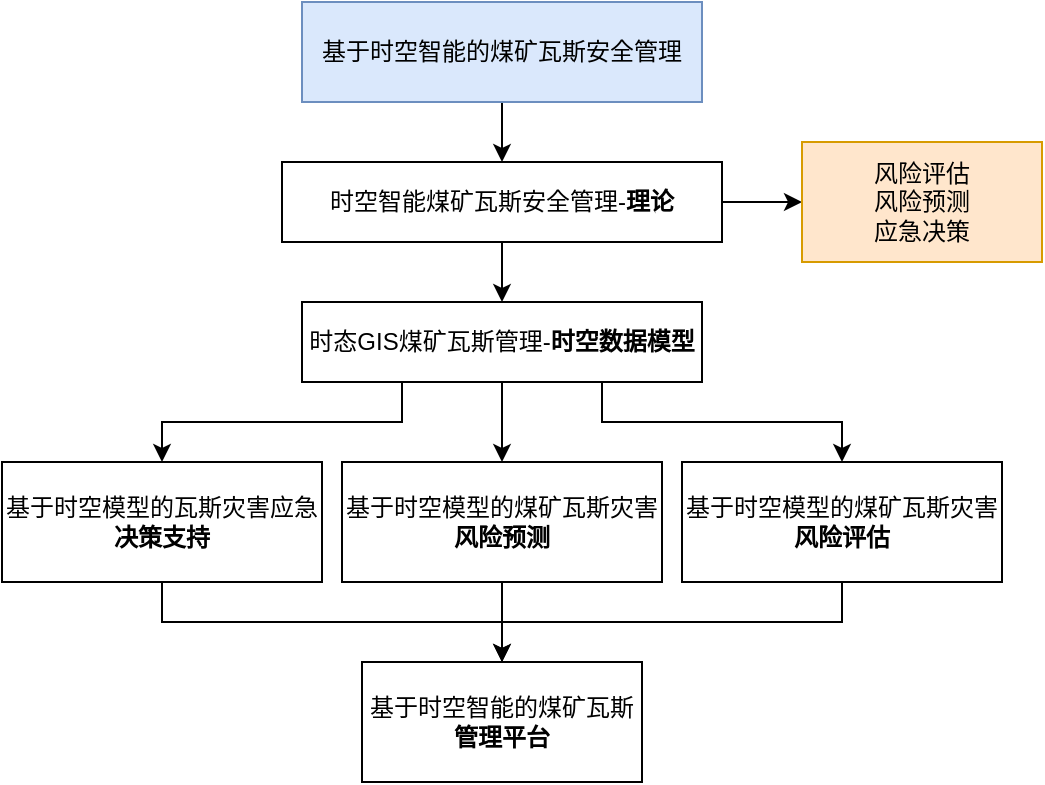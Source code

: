 <mxfile version="16.6.4" type="github">
  <diagram id="PYlMHFy3A0H7N5cJ7msh" name="Page-1">
    <mxGraphModel dx="868" dy="462" grid="1" gridSize="10" guides="1" tooltips="1" connect="1" arrows="1" fold="1" page="1" pageScale="1" pageWidth="827" pageHeight="1169" math="0" shadow="0">
      <root>
        <mxCell id="0" />
        <mxCell id="1" parent="0" />
        <mxCell id="i-8EgYSI2Mq5ClRvYBfd-3" value="" style="edgeStyle=orthogonalEdgeStyle;rounded=0;orthogonalLoop=1;jettySize=auto;html=1;" edge="1" parent="1" source="i-8EgYSI2Mq5ClRvYBfd-1" target="i-8EgYSI2Mq5ClRvYBfd-2">
          <mxGeometry relative="1" as="geometry" />
        </mxCell>
        <mxCell id="i-8EgYSI2Mq5ClRvYBfd-1" value="基于时空智能的煤矿瓦斯安全管理" style="rounded=0;whiteSpace=wrap;html=1;fillColor=#dae8fc;strokeColor=#6c8ebf;" vertex="1" parent="1">
          <mxGeometry x="290" y="130" width="200" height="50" as="geometry" />
        </mxCell>
        <mxCell id="i-8EgYSI2Mq5ClRvYBfd-17" value="" style="edgeStyle=orthogonalEdgeStyle;rounded=0;orthogonalLoop=1;jettySize=auto;html=1;" edge="1" parent="1" source="i-8EgYSI2Mq5ClRvYBfd-2" target="i-8EgYSI2Mq5ClRvYBfd-16">
          <mxGeometry relative="1" as="geometry" />
        </mxCell>
        <mxCell id="i-8EgYSI2Mq5ClRvYBfd-20" style="edgeStyle=orthogonalEdgeStyle;rounded=0;orthogonalLoop=1;jettySize=auto;html=1;exitX=0.5;exitY=1;exitDx=0;exitDy=0;entryX=0.5;entryY=0;entryDx=0;entryDy=0;" edge="1" parent="1" source="i-8EgYSI2Mq5ClRvYBfd-2" target="i-8EgYSI2Mq5ClRvYBfd-5">
          <mxGeometry relative="1" as="geometry" />
        </mxCell>
        <mxCell id="i-8EgYSI2Mq5ClRvYBfd-2" value="时空智能煤矿瓦斯安全管理-&lt;b&gt;理论&lt;/b&gt;" style="whiteSpace=wrap;html=1;rounded=0;" vertex="1" parent="1">
          <mxGeometry x="280" y="210" width="220" height="40" as="geometry" />
        </mxCell>
        <mxCell id="i-8EgYSI2Mq5ClRvYBfd-9" style="edgeStyle=orthogonalEdgeStyle;rounded=0;orthogonalLoop=1;jettySize=auto;html=1;exitX=0.25;exitY=1;exitDx=0;exitDy=0;entryX=0.5;entryY=0;entryDx=0;entryDy=0;" edge="1" parent="1" source="i-8EgYSI2Mq5ClRvYBfd-5" target="i-8EgYSI2Mq5ClRvYBfd-11">
          <mxGeometry relative="1" as="geometry">
            <mxPoint x="400" y="370" as="targetPoint" />
          </mxGeometry>
        </mxCell>
        <mxCell id="i-8EgYSI2Mq5ClRvYBfd-18" style="edgeStyle=orthogonalEdgeStyle;rounded=0;orthogonalLoop=1;jettySize=auto;html=1;exitX=0.75;exitY=1;exitDx=0;exitDy=0;entryX=0.5;entryY=0;entryDx=0;entryDy=0;" edge="1" parent="1" source="i-8EgYSI2Mq5ClRvYBfd-5" target="i-8EgYSI2Mq5ClRvYBfd-7">
          <mxGeometry relative="1" as="geometry" />
        </mxCell>
        <mxCell id="i-8EgYSI2Mq5ClRvYBfd-19" style="edgeStyle=orthogonalEdgeStyle;rounded=0;orthogonalLoop=1;jettySize=auto;html=1;exitX=0.5;exitY=1;exitDx=0;exitDy=0;entryX=0.5;entryY=0;entryDx=0;entryDy=0;" edge="1" parent="1" source="i-8EgYSI2Mq5ClRvYBfd-5" target="i-8EgYSI2Mq5ClRvYBfd-10">
          <mxGeometry relative="1" as="geometry" />
        </mxCell>
        <mxCell id="i-8EgYSI2Mq5ClRvYBfd-5" value="时态GIS煤矿瓦斯管理-&lt;b&gt;时空数据模型&lt;/b&gt;" style="whiteSpace=wrap;html=1;rounded=0;" vertex="1" parent="1">
          <mxGeometry x="290" y="280" width="200" height="40" as="geometry" />
        </mxCell>
        <mxCell id="i-8EgYSI2Mq5ClRvYBfd-15" style="edgeStyle=orthogonalEdgeStyle;rounded=0;orthogonalLoop=1;jettySize=auto;html=1;exitX=0.5;exitY=1;exitDx=0;exitDy=0;entryX=0.5;entryY=0;entryDx=0;entryDy=0;" edge="1" parent="1" source="i-8EgYSI2Mq5ClRvYBfd-7" target="i-8EgYSI2Mq5ClRvYBfd-12">
          <mxGeometry relative="1" as="geometry" />
        </mxCell>
        <mxCell id="i-8EgYSI2Mq5ClRvYBfd-7" value="基于时空模型的煤矿瓦斯灾害&lt;b&gt;风险评估&lt;/b&gt;" style="whiteSpace=wrap;html=1;rounded=0;" vertex="1" parent="1">
          <mxGeometry x="480" y="360" width="160" height="60" as="geometry" />
        </mxCell>
        <mxCell id="i-8EgYSI2Mq5ClRvYBfd-14" style="edgeStyle=orthogonalEdgeStyle;rounded=0;orthogonalLoop=1;jettySize=auto;html=1;exitX=0.5;exitY=1;exitDx=0;exitDy=0;" edge="1" parent="1" source="i-8EgYSI2Mq5ClRvYBfd-10">
          <mxGeometry relative="1" as="geometry">
            <mxPoint x="390" y="470" as="targetPoint" />
          </mxGeometry>
        </mxCell>
        <mxCell id="i-8EgYSI2Mq5ClRvYBfd-10" value="基于时空模型的煤矿瓦斯灾害&lt;b&gt;风险预测&lt;/b&gt;" style="rounded=0;whiteSpace=wrap;html=1;" vertex="1" parent="1">
          <mxGeometry x="310" y="360" width="160" height="60" as="geometry" />
        </mxCell>
        <mxCell id="i-8EgYSI2Mq5ClRvYBfd-13" style="edgeStyle=orthogonalEdgeStyle;rounded=0;orthogonalLoop=1;jettySize=auto;html=1;exitX=0.5;exitY=1;exitDx=0;exitDy=0;entryX=0.5;entryY=0;entryDx=0;entryDy=0;" edge="1" parent="1" source="i-8EgYSI2Mq5ClRvYBfd-11" target="i-8EgYSI2Mq5ClRvYBfd-12">
          <mxGeometry relative="1" as="geometry" />
        </mxCell>
        <mxCell id="i-8EgYSI2Mq5ClRvYBfd-11" value="基于时空模型的瓦斯灾害应急&lt;b&gt;决策支持&lt;/b&gt;" style="rounded=0;whiteSpace=wrap;html=1;" vertex="1" parent="1">
          <mxGeometry x="140" y="360" width="160" height="60" as="geometry" />
        </mxCell>
        <mxCell id="i-8EgYSI2Mq5ClRvYBfd-12" value="基于时空智能的煤矿瓦斯&lt;b&gt;管理平台&lt;/b&gt;" style="rounded=0;whiteSpace=wrap;html=1;" vertex="1" parent="1">
          <mxGeometry x="320" y="460" width="140" height="60" as="geometry" />
        </mxCell>
        <mxCell id="i-8EgYSI2Mq5ClRvYBfd-16" value="风险评估&lt;br&gt;风险预测&lt;br&gt;应急决策" style="whiteSpace=wrap;html=1;rounded=0;fillColor=#ffe6cc;strokeColor=#d79b00;" vertex="1" parent="1">
          <mxGeometry x="540" y="200" width="120" height="60" as="geometry" />
        </mxCell>
      </root>
    </mxGraphModel>
  </diagram>
</mxfile>
